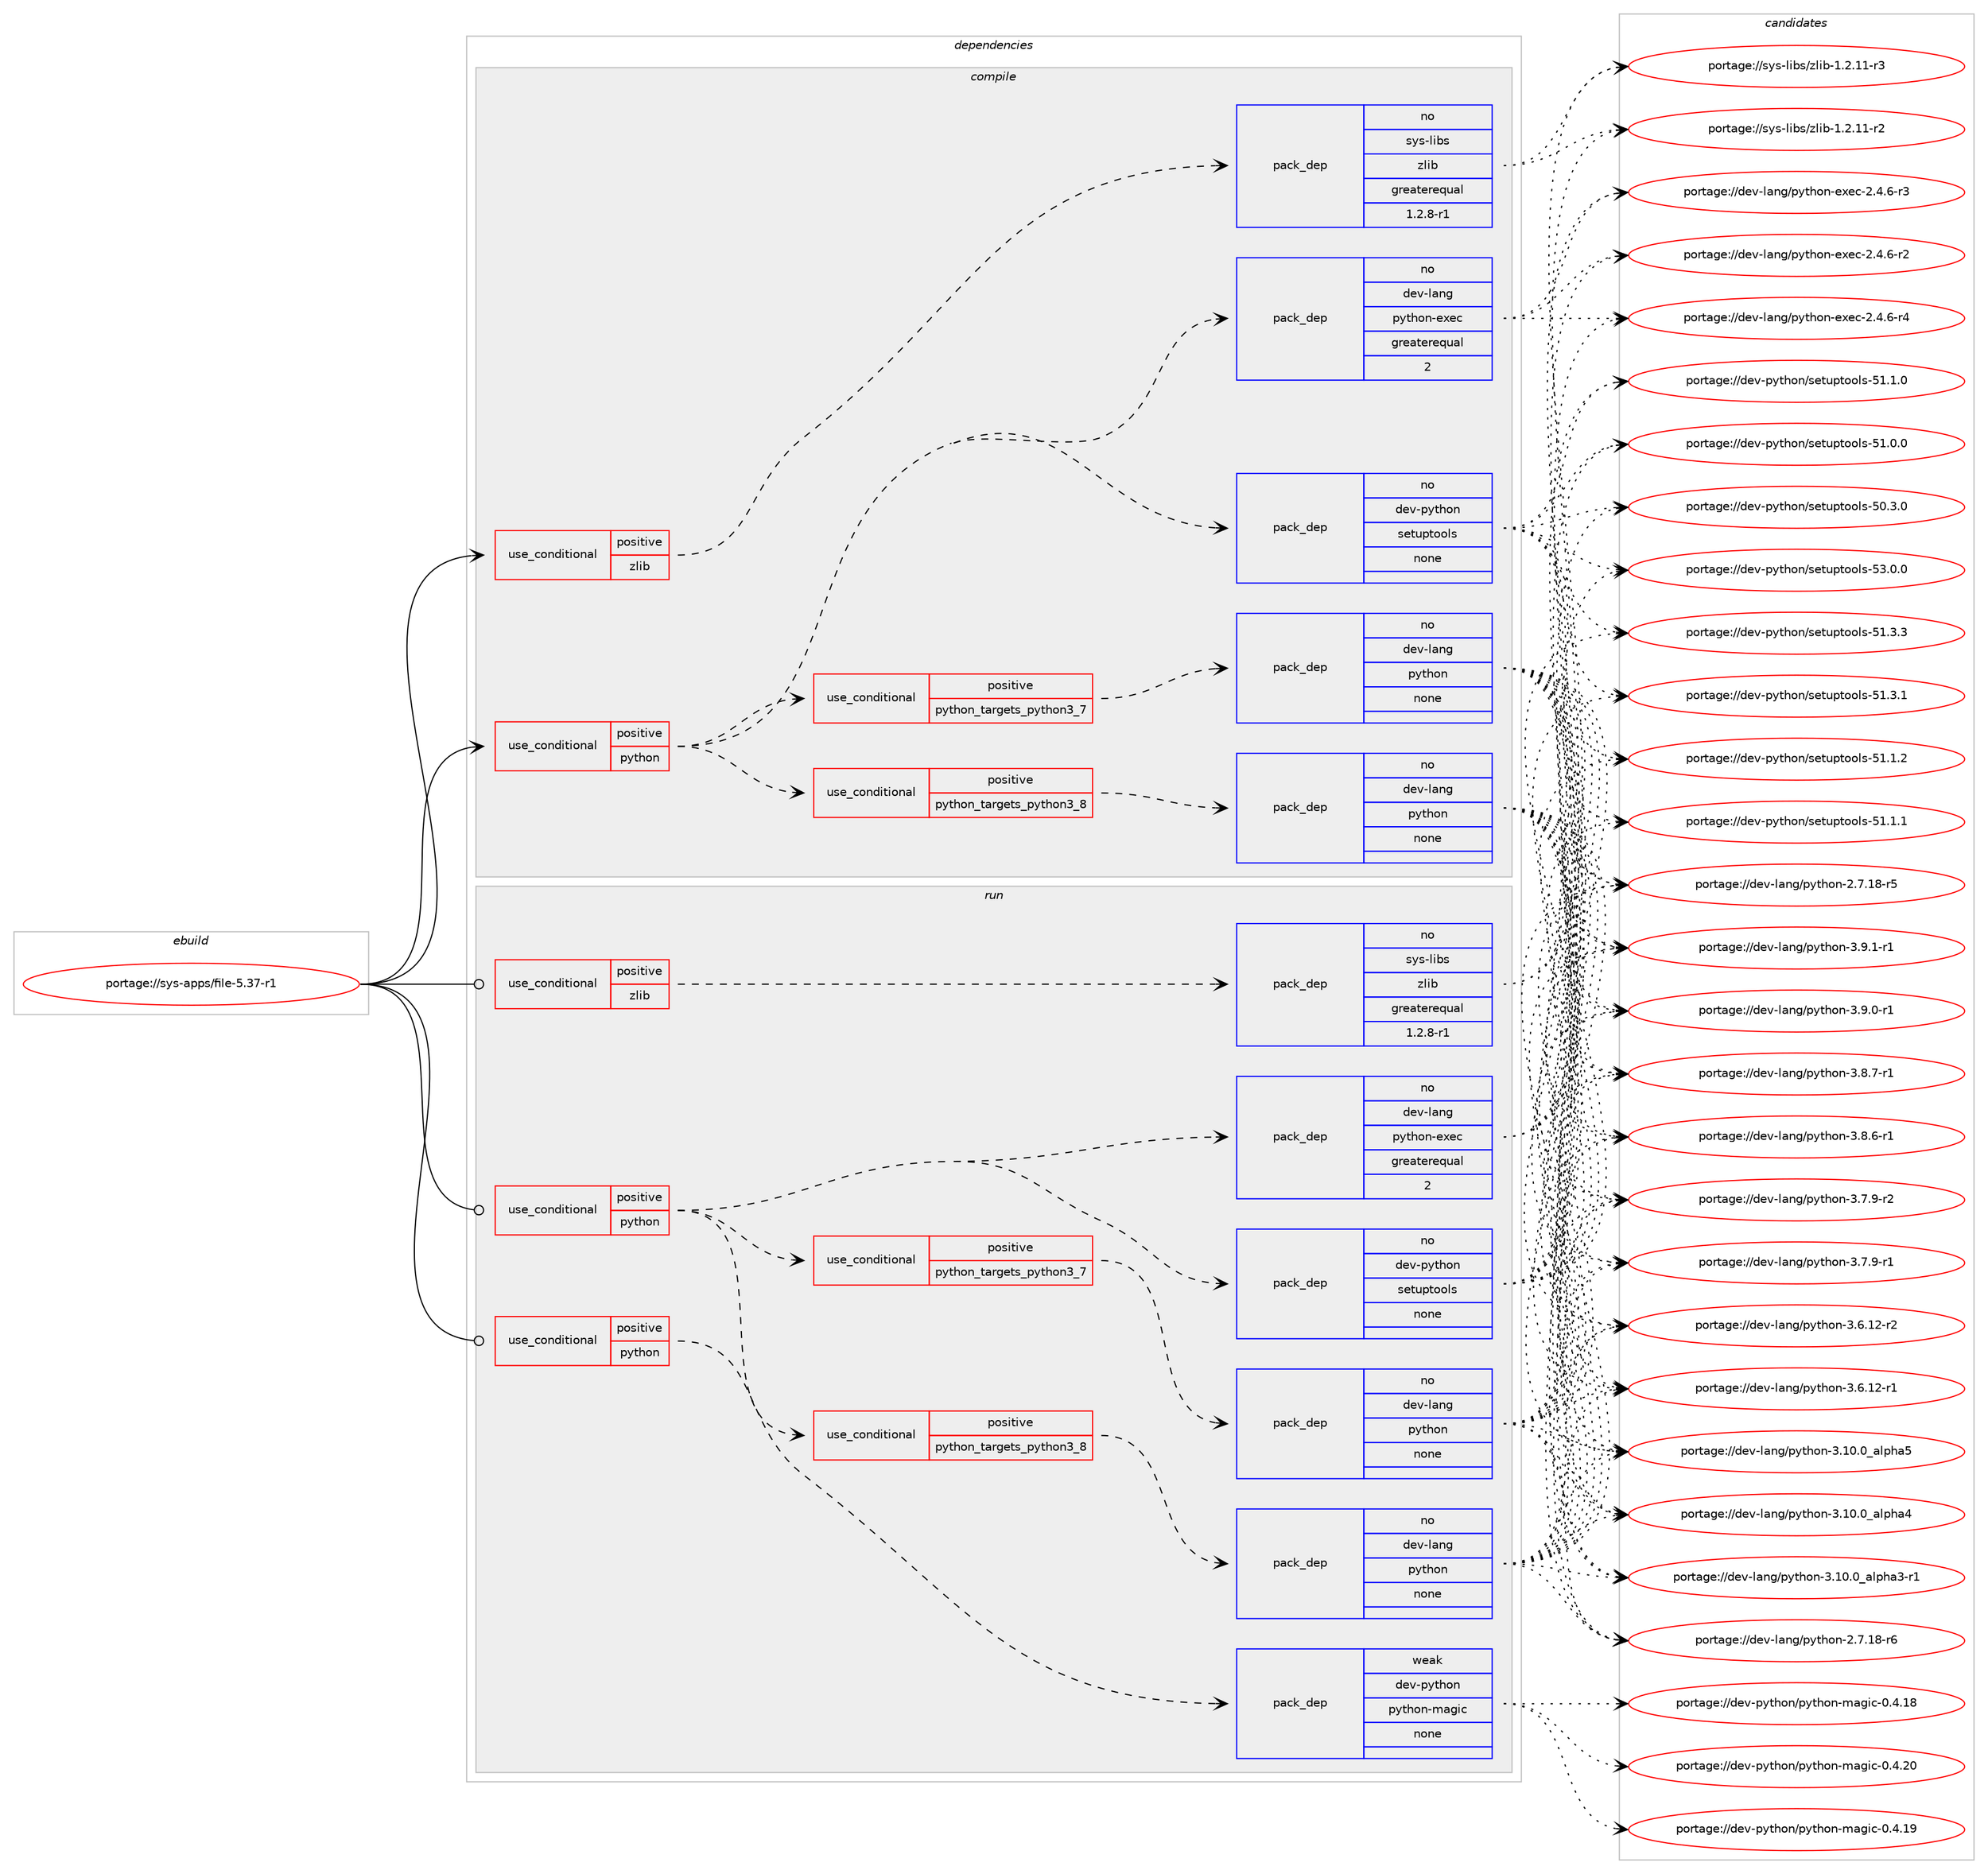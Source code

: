 digraph prolog {

# *************
# Graph options
# *************

newrank=true;
concentrate=true;
compound=true;
graph [rankdir=LR,fontname=Helvetica,fontsize=10,ranksep=1.5];#, ranksep=2.5, nodesep=0.2];
edge  [arrowhead=vee];
node  [fontname=Helvetica,fontsize=10];

# **********
# The ebuild
# **********

subgraph cluster_leftcol {
color=gray;
rank=same;
label=<<i>ebuild</i>>;
id [label="portage://sys-apps/file-5.37-r1", color=red, width=4, href="../sys-apps/file-5.37-r1.svg"];
}

# ****************
# The dependencies
# ****************

subgraph cluster_midcol {
color=gray;
label=<<i>dependencies</i>>;
subgraph cluster_compile {
fillcolor="#eeeeee";
style=filled;
label=<<i>compile</i>>;
subgraph cond4351 {
dependency14360 [label=<<TABLE BORDER="0" CELLBORDER="1" CELLSPACING="0" CELLPADDING="4"><TR><TD ROWSPAN="3" CELLPADDING="10">use_conditional</TD></TR><TR><TD>positive</TD></TR><TR><TD>python</TD></TR></TABLE>>, shape=none, color=red];
subgraph cond4352 {
dependency14361 [label=<<TABLE BORDER="0" CELLBORDER="1" CELLSPACING="0" CELLPADDING="4"><TR><TD ROWSPAN="3" CELLPADDING="10">use_conditional</TD></TR><TR><TD>positive</TD></TR><TR><TD>python_targets_python3_7</TD></TR></TABLE>>, shape=none, color=red];
subgraph pack9890 {
dependency14362 [label=<<TABLE BORDER="0" CELLBORDER="1" CELLSPACING="0" CELLPADDING="4" WIDTH="220"><TR><TD ROWSPAN="6" CELLPADDING="30">pack_dep</TD></TR><TR><TD WIDTH="110">no</TD></TR><TR><TD>dev-lang</TD></TR><TR><TD>python</TD></TR><TR><TD>none</TD></TR><TR><TD></TD></TR></TABLE>>, shape=none, color=blue];
}
dependency14361:e -> dependency14362:w [weight=20,style="dashed",arrowhead="vee"];
}
dependency14360:e -> dependency14361:w [weight=20,style="dashed",arrowhead="vee"];
subgraph cond4353 {
dependency14363 [label=<<TABLE BORDER="0" CELLBORDER="1" CELLSPACING="0" CELLPADDING="4"><TR><TD ROWSPAN="3" CELLPADDING="10">use_conditional</TD></TR><TR><TD>positive</TD></TR><TR><TD>python_targets_python3_8</TD></TR></TABLE>>, shape=none, color=red];
subgraph pack9891 {
dependency14364 [label=<<TABLE BORDER="0" CELLBORDER="1" CELLSPACING="0" CELLPADDING="4" WIDTH="220"><TR><TD ROWSPAN="6" CELLPADDING="30">pack_dep</TD></TR><TR><TD WIDTH="110">no</TD></TR><TR><TD>dev-lang</TD></TR><TR><TD>python</TD></TR><TR><TD>none</TD></TR><TR><TD></TD></TR></TABLE>>, shape=none, color=blue];
}
dependency14363:e -> dependency14364:w [weight=20,style="dashed",arrowhead="vee"];
}
dependency14360:e -> dependency14363:w [weight=20,style="dashed",arrowhead="vee"];
subgraph pack9892 {
dependency14365 [label=<<TABLE BORDER="0" CELLBORDER="1" CELLSPACING="0" CELLPADDING="4" WIDTH="220"><TR><TD ROWSPAN="6" CELLPADDING="30">pack_dep</TD></TR><TR><TD WIDTH="110">no</TD></TR><TR><TD>dev-lang</TD></TR><TR><TD>python-exec</TD></TR><TR><TD>greaterequal</TD></TR><TR><TD>2</TD></TR></TABLE>>, shape=none, color=blue];
}
dependency14360:e -> dependency14365:w [weight=20,style="dashed",arrowhead="vee"];
subgraph pack9893 {
dependency14366 [label=<<TABLE BORDER="0" CELLBORDER="1" CELLSPACING="0" CELLPADDING="4" WIDTH="220"><TR><TD ROWSPAN="6" CELLPADDING="30">pack_dep</TD></TR><TR><TD WIDTH="110">no</TD></TR><TR><TD>dev-python</TD></TR><TR><TD>setuptools</TD></TR><TR><TD>none</TD></TR><TR><TD></TD></TR></TABLE>>, shape=none, color=blue];
}
dependency14360:e -> dependency14366:w [weight=20,style="dashed",arrowhead="vee"];
}
id:e -> dependency14360:w [weight=20,style="solid",arrowhead="vee"];
subgraph cond4354 {
dependency14367 [label=<<TABLE BORDER="0" CELLBORDER="1" CELLSPACING="0" CELLPADDING="4"><TR><TD ROWSPAN="3" CELLPADDING="10">use_conditional</TD></TR><TR><TD>positive</TD></TR><TR><TD>zlib</TD></TR></TABLE>>, shape=none, color=red];
subgraph pack9894 {
dependency14368 [label=<<TABLE BORDER="0" CELLBORDER="1" CELLSPACING="0" CELLPADDING="4" WIDTH="220"><TR><TD ROWSPAN="6" CELLPADDING="30">pack_dep</TD></TR><TR><TD WIDTH="110">no</TD></TR><TR><TD>sys-libs</TD></TR><TR><TD>zlib</TD></TR><TR><TD>greaterequal</TD></TR><TR><TD>1.2.8-r1</TD></TR></TABLE>>, shape=none, color=blue];
}
dependency14367:e -> dependency14368:w [weight=20,style="dashed",arrowhead="vee"];
}
id:e -> dependency14367:w [weight=20,style="solid",arrowhead="vee"];
}
subgraph cluster_compileandrun {
fillcolor="#eeeeee";
style=filled;
label=<<i>compile and run</i>>;
}
subgraph cluster_run {
fillcolor="#eeeeee";
style=filled;
label=<<i>run</i>>;
subgraph cond4355 {
dependency14369 [label=<<TABLE BORDER="0" CELLBORDER="1" CELLSPACING="0" CELLPADDING="4"><TR><TD ROWSPAN="3" CELLPADDING="10">use_conditional</TD></TR><TR><TD>positive</TD></TR><TR><TD>python</TD></TR></TABLE>>, shape=none, color=red];
subgraph cond4356 {
dependency14370 [label=<<TABLE BORDER="0" CELLBORDER="1" CELLSPACING="0" CELLPADDING="4"><TR><TD ROWSPAN="3" CELLPADDING="10">use_conditional</TD></TR><TR><TD>positive</TD></TR><TR><TD>python_targets_python3_7</TD></TR></TABLE>>, shape=none, color=red];
subgraph pack9895 {
dependency14371 [label=<<TABLE BORDER="0" CELLBORDER="1" CELLSPACING="0" CELLPADDING="4" WIDTH="220"><TR><TD ROWSPAN="6" CELLPADDING="30">pack_dep</TD></TR><TR><TD WIDTH="110">no</TD></TR><TR><TD>dev-lang</TD></TR><TR><TD>python</TD></TR><TR><TD>none</TD></TR><TR><TD></TD></TR></TABLE>>, shape=none, color=blue];
}
dependency14370:e -> dependency14371:w [weight=20,style="dashed",arrowhead="vee"];
}
dependency14369:e -> dependency14370:w [weight=20,style="dashed",arrowhead="vee"];
subgraph cond4357 {
dependency14372 [label=<<TABLE BORDER="0" CELLBORDER="1" CELLSPACING="0" CELLPADDING="4"><TR><TD ROWSPAN="3" CELLPADDING="10">use_conditional</TD></TR><TR><TD>positive</TD></TR><TR><TD>python_targets_python3_8</TD></TR></TABLE>>, shape=none, color=red];
subgraph pack9896 {
dependency14373 [label=<<TABLE BORDER="0" CELLBORDER="1" CELLSPACING="0" CELLPADDING="4" WIDTH="220"><TR><TD ROWSPAN="6" CELLPADDING="30">pack_dep</TD></TR><TR><TD WIDTH="110">no</TD></TR><TR><TD>dev-lang</TD></TR><TR><TD>python</TD></TR><TR><TD>none</TD></TR><TR><TD></TD></TR></TABLE>>, shape=none, color=blue];
}
dependency14372:e -> dependency14373:w [weight=20,style="dashed",arrowhead="vee"];
}
dependency14369:e -> dependency14372:w [weight=20,style="dashed",arrowhead="vee"];
subgraph pack9897 {
dependency14374 [label=<<TABLE BORDER="0" CELLBORDER="1" CELLSPACING="0" CELLPADDING="4" WIDTH="220"><TR><TD ROWSPAN="6" CELLPADDING="30">pack_dep</TD></TR><TR><TD WIDTH="110">no</TD></TR><TR><TD>dev-lang</TD></TR><TR><TD>python-exec</TD></TR><TR><TD>greaterequal</TD></TR><TR><TD>2</TD></TR></TABLE>>, shape=none, color=blue];
}
dependency14369:e -> dependency14374:w [weight=20,style="dashed",arrowhead="vee"];
subgraph pack9898 {
dependency14375 [label=<<TABLE BORDER="0" CELLBORDER="1" CELLSPACING="0" CELLPADDING="4" WIDTH="220"><TR><TD ROWSPAN="6" CELLPADDING="30">pack_dep</TD></TR><TR><TD WIDTH="110">no</TD></TR><TR><TD>dev-python</TD></TR><TR><TD>setuptools</TD></TR><TR><TD>none</TD></TR><TR><TD></TD></TR></TABLE>>, shape=none, color=blue];
}
dependency14369:e -> dependency14375:w [weight=20,style="dashed",arrowhead="vee"];
}
id:e -> dependency14369:w [weight=20,style="solid",arrowhead="odot"];
subgraph cond4358 {
dependency14376 [label=<<TABLE BORDER="0" CELLBORDER="1" CELLSPACING="0" CELLPADDING="4"><TR><TD ROWSPAN="3" CELLPADDING="10">use_conditional</TD></TR><TR><TD>positive</TD></TR><TR><TD>python</TD></TR></TABLE>>, shape=none, color=red];
subgraph pack9899 {
dependency14377 [label=<<TABLE BORDER="0" CELLBORDER="1" CELLSPACING="0" CELLPADDING="4" WIDTH="220"><TR><TD ROWSPAN="6" CELLPADDING="30">pack_dep</TD></TR><TR><TD WIDTH="110">weak</TD></TR><TR><TD>dev-python</TD></TR><TR><TD>python-magic</TD></TR><TR><TD>none</TD></TR><TR><TD></TD></TR></TABLE>>, shape=none, color=blue];
}
dependency14376:e -> dependency14377:w [weight=20,style="dashed",arrowhead="vee"];
}
id:e -> dependency14376:w [weight=20,style="solid",arrowhead="odot"];
subgraph cond4359 {
dependency14378 [label=<<TABLE BORDER="0" CELLBORDER="1" CELLSPACING="0" CELLPADDING="4"><TR><TD ROWSPAN="3" CELLPADDING="10">use_conditional</TD></TR><TR><TD>positive</TD></TR><TR><TD>zlib</TD></TR></TABLE>>, shape=none, color=red];
subgraph pack9900 {
dependency14379 [label=<<TABLE BORDER="0" CELLBORDER="1" CELLSPACING="0" CELLPADDING="4" WIDTH="220"><TR><TD ROWSPAN="6" CELLPADDING="30">pack_dep</TD></TR><TR><TD WIDTH="110">no</TD></TR><TR><TD>sys-libs</TD></TR><TR><TD>zlib</TD></TR><TR><TD>greaterequal</TD></TR><TR><TD>1.2.8-r1</TD></TR></TABLE>>, shape=none, color=blue];
}
dependency14378:e -> dependency14379:w [weight=20,style="dashed",arrowhead="vee"];
}
id:e -> dependency14378:w [weight=20,style="solid",arrowhead="odot"];
}
}

# **************
# The candidates
# **************

subgraph cluster_choices {
rank=same;
color=gray;
label=<<i>candidates</i>>;

subgraph choice9890 {
color=black;
nodesep=1;
choice1001011184510897110103471121211161041111104551465746494511449 [label="portage://dev-lang/python-3.9.1-r1", color=red, width=4,href="../dev-lang/python-3.9.1-r1.svg"];
choice1001011184510897110103471121211161041111104551465746484511449 [label="portage://dev-lang/python-3.9.0-r1", color=red, width=4,href="../dev-lang/python-3.9.0-r1.svg"];
choice1001011184510897110103471121211161041111104551465646554511449 [label="portage://dev-lang/python-3.8.7-r1", color=red, width=4,href="../dev-lang/python-3.8.7-r1.svg"];
choice1001011184510897110103471121211161041111104551465646544511449 [label="portage://dev-lang/python-3.8.6-r1", color=red, width=4,href="../dev-lang/python-3.8.6-r1.svg"];
choice1001011184510897110103471121211161041111104551465546574511450 [label="portage://dev-lang/python-3.7.9-r2", color=red, width=4,href="../dev-lang/python-3.7.9-r2.svg"];
choice1001011184510897110103471121211161041111104551465546574511449 [label="portage://dev-lang/python-3.7.9-r1", color=red, width=4,href="../dev-lang/python-3.7.9-r1.svg"];
choice100101118451089711010347112121116104111110455146544649504511450 [label="portage://dev-lang/python-3.6.12-r2", color=red, width=4,href="../dev-lang/python-3.6.12-r2.svg"];
choice100101118451089711010347112121116104111110455146544649504511449 [label="portage://dev-lang/python-3.6.12-r1", color=red, width=4,href="../dev-lang/python-3.6.12-r1.svg"];
choice1001011184510897110103471121211161041111104551464948464895971081121049753 [label="portage://dev-lang/python-3.10.0_alpha5", color=red, width=4,href="../dev-lang/python-3.10.0_alpha5.svg"];
choice1001011184510897110103471121211161041111104551464948464895971081121049752 [label="portage://dev-lang/python-3.10.0_alpha4", color=red, width=4,href="../dev-lang/python-3.10.0_alpha4.svg"];
choice10010111845108971101034711212111610411111045514649484648959710811210497514511449 [label="portage://dev-lang/python-3.10.0_alpha3-r1", color=red, width=4,href="../dev-lang/python-3.10.0_alpha3-r1.svg"];
choice100101118451089711010347112121116104111110455046554649564511454 [label="portage://dev-lang/python-2.7.18-r6", color=red, width=4,href="../dev-lang/python-2.7.18-r6.svg"];
choice100101118451089711010347112121116104111110455046554649564511453 [label="portage://dev-lang/python-2.7.18-r5", color=red, width=4,href="../dev-lang/python-2.7.18-r5.svg"];
dependency14362:e -> choice1001011184510897110103471121211161041111104551465746494511449:w [style=dotted,weight="100"];
dependency14362:e -> choice1001011184510897110103471121211161041111104551465746484511449:w [style=dotted,weight="100"];
dependency14362:e -> choice1001011184510897110103471121211161041111104551465646554511449:w [style=dotted,weight="100"];
dependency14362:e -> choice1001011184510897110103471121211161041111104551465646544511449:w [style=dotted,weight="100"];
dependency14362:e -> choice1001011184510897110103471121211161041111104551465546574511450:w [style=dotted,weight="100"];
dependency14362:e -> choice1001011184510897110103471121211161041111104551465546574511449:w [style=dotted,weight="100"];
dependency14362:e -> choice100101118451089711010347112121116104111110455146544649504511450:w [style=dotted,weight="100"];
dependency14362:e -> choice100101118451089711010347112121116104111110455146544649504511449:w [style=dotted,weight="100"];
dependency14362:e -> choice1001011184510897110103471121211161041111104551464948464895971081121049753:w [style=dotted,weight="100"];
dependency14362:e -> choice1001011184510897110103471121211161041111104551464948464895971081121049752:w [style=dotted,weight="100"];
dependency14362:e -> choice10010111845108971101034711212111610411111045514649484648959710811210497514511449:w [style=dotted,weight="100"];
dependency14362:e -> choice100101118451089711010347112121116104111110455046554649564511454:w [style=dotted,weight="100"];
dependency14362:e -> choice100101118451089711010347112121116104111110455046554649564511453:w [style=dotted,weight="100"];
}
subgraph choice9891 {
color=black;
nodesep=1;
choice1001011184510897110103471121211161041111104551465746494511449 [label="portage://dev-lang/python-3.9.1-r1", color=red, width=4,href="../dev-lang/python-3.9.1-r1.svg"];
choice1001011184510897110103471121211161041111104551465746484511449 [label="portage://dev-lang/python-3.9.0-r1", color=red, width=4,href="../dev-lang/python-3.9.0-r1.svg"];
choice1001011184510897110103471121211161041111104551465646554511449 [label="portage://dev-lang/python-3.8.7-r1", color=red, width=4,href="../dev-lang/python-3.8.7-r1.svg"];
choice1001011184510897110103471121211161041111104551465646544511449 [label="portage://dev-lang/python-3.8.6-r1", color=red, width=4,href="../dev-lang/python-3.8.6-r1.svg"];
choice1001011184510897110103471121211161041111104551465546574511450 [label="portage://dev-lang/python-3.7.9-r2", color=red, width=4,href="../dev-lang/python-3.7.9-r2.svg"];
choice1001011184510897110103471121211161041111104551465546574511449 [label="portage://dev-lang/python-3.7.9-r1", color=red, width=4,href="../dev-lang/python-3.7.9-r1.svg"];
choice100101118451089711010347112121116104111110455146544649504511450 [label="portage://dev-lang/python-3.6.12-r2", color=red, width=4,href="../dev-lang/python-3.6.12-r2.svg"];
choice100101118451089711010347112121116104111110455146544649504511449 [label="portage://dev-lang/python-3.6.12-r1", color=red, width=4,href="../dev-lang/python-3.6.12-r1.svg"];
choice1001011184510897110103471121211161041111104551464948464895971081121049753 [label="portage://dev-lang/python-3.10.0_alpha5", color=red, width=4,href="../dev-lang/python-3.10.0_alpha5.svg"];
choice1001011184510897110103471121211161041111104551464948464895971081121049752 [label="portage://dev-lang/python-3.10.0_alpha4", color=red, width=4,href="../dev-lang/python-3.10.0_alpha4.svg"];
choice10010111845108971101034711212111610411111045514649484648959710811210497514511449 [label="portage://dev-lang/python-3.10.0_alpha3-r1", color=red, width=4,href="../dev-lang/python-3.10.0_alpha3-r1.svg"];
choice100101118451089711010347112121116104111110455046554649564511454 [label="portage://dev-lang/python-2.7.18-r6", color=red, width=4,href="../dev-lang/python-2.7.18-r6.svg"];
choice100101118451089711010347112121116104111110455046554649564511453 [label="portage://dev-lang/python-2.7.18-r5", color=red, width=4,href="../dev-lang/python-2.7.18-r5.svg"];
dependency14364:e -> choice1001011184510897110103471121211161041111104551465746494511449:w [style=dotted,weight="100"];
dependency14364:e -> choice1001011184510897110103471121211161041111104551465746484511449:w [style=dotted,weight="100"];
dependency14364:e -> choice1001011184510897110103471121211161041111104551465646554511449:w [style=dotted,weight="100"];
dependency14364:e -> choice1001011184510897110103471121211161041111104551465646544511449:w [style=dotted,weight="100"];
dependency14364:e -> choice1001011184510897110103471121211161041111104551465546574511450:w [style=dotted,weight="100"];
dependency14364:e -> choice1001011184510897110103471121211161041111104551465546574511449:w [style=dotted,weight="100"];
dependency14364:e -> choice100101118451089711010347112121116104111110455146544649504511450:w [style=dotted,weight="100"];
dependency14364:e -> choice100101118451089711010347112121116104111110455146544649504511449:w [style=dotted,weight="100"];
dependency14364:e -> choice1001011184510897110103471121211161041111104551464948464895971081121049753:w [style=dotted,weight="100"];
dependency14364:e -> choice1001011184510897110103471121211161041111104551464948464895971081121049752:w [style=dotted,weight="100"];
dependency14364:e -> choice10010111845108971101034711212111610411111045514649484648959710811210497514511449:w [style=dotted,weight="100"];
dependency14364:e -> choice100101118451089711010347112121116104111110455046554649564511454:w [style=dotted,weight="100"];
dependency14364:e -> choice100101118451089711010347112121116104111110455046554649564511453:w [style=dotted,weight="100"];
}
subgraph choice9892 {
color=black;
nodesep=1;
choice10010111845108971101034711212111610411111045101120101994550465246544511452 [label="portage://dev-lang/python-exec-2.4.6-r4", color=red, width=4,href="../dev-lang/python-exec-2.4.6-r4.svg"];
choice10010111845108971101034711212111610411111045101120101994550465246544511451 [label="portage://dev-lang/python-exec-2.4.6-r3", color=red, width=4,href="../dev-lang/python-exec-2.4.6-r3.svg"];
choice10010111845108971101034711212111610411111045101120101994550465246544511450 [label="portage://dev-lang/python-exec-2.4.6-r2", color=red, width=4,href="../dev-lang/python-exec-2.4.6-r2.svg"];
dependency14365:e -> choice10010111845108971101034711212111610411111045101120101994550465246544511452:w [style=dotted,weight="100"];
dependency14365:e -> choice10010111845108971101034711212111610411111045101120101994550465246544511451:w [style=dotted,weight="100"];
dependency14365:e -> choice10010111845108971101034711212111610411111045101120101994550465246544511450:w [style=dotted,weight="100"];
}
subgraph choice9893 {
color=black;
nodesep=1;
choice100101118451121211161041111104711510111611711211611111110811545535146484648 [label="portage://dev-python/setuptools-53.0.0", color=red, width=4,href="../dev-python/setuptools-53.0.0.svg"];
choice100101118451121211161041111104711510111611711211611111110811545534946514651 [label="portage://dev-python/setuptools-51.3.3", color=red, width=4,href="../dev-python/setuptools-51.3.3.svg"];
choice100101118451121211161041111104711510111611711211611111110811545534946514649 [label="portage://dev-python/setuptools-51.3.1", color=red, width=4,href="../dev-python/setuptools-51.3.1.svg"];
choice100101118451121211161041111104711510111611711211611111110811545534946494650 [label="portage://dev-python/setuptools-51.1.2", color=red, width=4,href="../dev-python/setuptools-51.1.2.svg"];
choice100101118451121211161041111104711510111611711211611111110811545534946494649 [label="portage://dev-python/setuptools-51.1.1", color=red, width=4,href="../dev-python/setuptools-51.1.1.svg"];
choice100101118451121211161041111104711510111611711211611111110811545534946494648 [label="portage://dev-python/setuptools-51.1.0", color=red, width=4,href="../dev-python/setuptools-51.1.0.svg"];
choice100101118451121211161041111104711510111611711211611111110811545534946484648 [label="portage://dev-python/setuptools-51.0.0", color=red, width=4,href="../dev-python/setuptools-51.0.0.svg"];
choice100101118451121211161041111104711510111611711211611111110811545534846514648 [label="portage://dev-python/setuptools-50.3.0", color=red, width=4,href="../dev-python/setuptools-50.3.0.svg"];
dependency14366:e -> choice100101118451121211161041111104711510111611711211611111110811545535146484648:w [style=dotted,weight="100"];
dependency14366:e -> choice100101118451121211161041111104711510111611711211611111110811545534946514651:w [style=dotted,weight="100"];
dependency14366:e -> choice100101118451121211161041111104711510111611711211611111110811545534946514649:w [style=dotted,weight="100"];
dependency14366:e -> choice100101118451121211161041111104711510111611711211611111110811545534946494650:w [style=dotted,weight="100"];
dependency14366:e -> choice100101118451121211161041111104711510111611711211611111110811545534946494649:w [style=dotted,weight="100"];
dependency14366:e -> choice100101118451121211161041111104711510111611711211611111110811545534946494648:w [style=dotted,weight="100"];
dependency14366:e -> choice100101118451121211161041111104711510111611711211611111110811545534946484648:w [style=dotted,weight="100"];
dependency14366:e -> choice100101118451121211161041111104711510111611711211611111110811545534846514648:w [style=dotted,weight="100"];
}
subgraph choice9894 {
color=black;
nodesep=1;
choice11512111545108105981154712210810598454946504649494511451 [label="portage://sys-libs/zlib-1.2.11-r3", color=red, width=4,href="../sys-libs/zlib-1.2.11-r3.svg"];
choice11512111545108105981154712210810598454946504649494511450 [label="portage://sys-libs/zlib-1.2.11-r2", color=red, width=4,href="../sys-libs/zlib-1.2.11-r2.svg"];
dependency14368:e -> choice11512111545108105981154712210810598454946504649494511451:w [style=dotted,weight="100"];
dependency14368:e -> choice11512111545108105981154712210810598454946504649494511450:w [style=dotted,weight="100"];
}
subgraph choice9895 {
color=black;
nodesep=1;
choice1001011184510897110103471121211161041111104551465746494511449 [label="portage://dev-lang/python-3.9.1-r1", color=red, width=4,href="../dev-lang/python-3.9.1-r1.svg"];
choice1001011184510897110103471121211161041111104551465746484511449 [label="portage://dev-lang/python-3.9.0-r1", color=red, width=4,href="../dev-lang/python-3.9.0-r1.svg"];
choice1001011184510897110103471121211161041111104551465646554511449 [label="portage://dev-lang/python-3.8.7-r1", color=red, width=4,href="../dev-lang/python-3.8.7-r1.svg"];
choice1001011184510897110103471121211161041111104551465646544511449 [label="portage://dev-lang/python-3.8.6-r1", color=red, width=4,href="../dev-lang/python-3.8.6-r1.svg"];
choice1001011184510897110103471121211161041111104551465546574511450 [label="portage://dev-lang/python-3.7.9-r2", color=red, width=4,href="../dev-lang/python-3.7.9-r2.svg"];
choice1001011184510897110103471121211161041111104551465546574511449 [label="portage://dev-lang/python-3.7.9-r1", color=red, width=4,href="../dev-lang/python-3.7.9-r1.svg"];
choice100101118451089711010347112121116104111110455146544649504511450 [label="portage://dev-lang/python-3.6.12-r2", color=red, width=4,href="../dev-lang/python-3.6.12-r2.svg"];
choice100101118451089711010347112121116104111110455146544649504511449 [label="portage://dev-lang/python-3.6.12-r1", color=red, width=4,href="../dev-lang/python-3.6.12-r1.svg"];
choice1001011184510897110103471121211161041111104551464948464895971081121049753 [label="portage://dev-lang/python-3.10.0_alpha5", color=red, width=4,href="../dev-lang/python-3.10.0_alpha5.svg"];
choice1001011184510897110103471121211161041111104551464948464895971081121049752 [label="portage://dev-lang/python-3.10.0_alpha4", color=red, width=4,href="../dev-lang/python-3.10.0_alpha4.svg"];
choice10010111845108971101034711212111610411111045514649484648959710811210497514511449 [label="portage://dev-lang/python-3.10.0_alpha3-r1", color=red, width=4,href="../dev-lang/python-3.10.0_alpha3-r1.svg"];
choice100101118451089711010347112121116104111110455046554649564511454 [label="portage://dev-lang/python-2.7.18-r6", color=red, width=4,href="../dev-lang/python-2.7.18-r6.svg"];
choice100101118451089711010347112121116104111110455046554649564511453 [label="portage://dev-lang/python-2.7.18-r5", color=red, width=4,href="../dev-lang/python-2.7.18-r5.svg"];
dependency14371:e -> choice1001011184510897110103471121211161041111104551465746494511449:w [style=dotted,weight="100"];
dependency14371:e -> choice1001011184510897110103471121211161041111104551465746484511449:w [style=dotted,weight="100"];
dependency14371:e -> choice1001011184510897110103471121211161041111104551465646554511449:w [style=dotted,weight="100"];
dependency14371:e -> choice1001011184510897110103471121211161041111104551465646544511449:w [style=dotted,weight="100"];
dependency14371:e -> choice1001011184510897110103471121211161041111104551465546574511450:w [style=dotted,weight="100"];
dependency14371:e -> choice1001011184510897110103471121211161041111104551465546574511449:w [style=dotted,weight="100"];
dependency14371:e -> choice100101118451089711010347112121116104111110455146544649504511450:w [style=dotted,weight="100"];
dependency14371:e -> choice100101118451089711010347112121116104111110455146544649504511449:w [style=dotted,weight="100"];
dependency14371:e -> choice1001011184510897110103471121211161041111104551464948464895971081121049753:w [style=dotted,weight="100"];
dependency14371:e -> choice1001011184510897110103471121211161041111104551464948464895971081121049752:w [style=dotted,weight="100"];
dependency14371:e -> choice10010111845108971101034711212111610411111045514649484648959710811210497514511449:w [style=dotted,weight="100"];
dependency14371:e -> choice100101118451089711010347112121116104111110455046554649564511454:w [style=dotted,weight="100"];
dependency14371:e -> choice100101118451089711010347112121116104111110455046554649564511453:w [style=dotted,weight="100"];
}
subgraph choice9896 {
color=black;
nodesep=1;
choice1001011184510897110103471121211161041111104551465746494511449 [label="portage://dev-lang/python-3.9.1-r1", color=red, width=4,href="../dev-lang/python-3.9.1-r1.svg"];
choice1001011184510897110103471121211161041111104551465746484511449 [label="portage://dev-lang/python-3.9.0-r1", color=red, width=4,href="../dev-lang/python-3.9.0-r1.svg"];
choice1001011184510897110103471121211161041111104551465646554511449 [label="portage://dev-lang/python-3.8.7-r1", color=red, width=4,href="../dev-lang/python-3.8.7-r1.svg"];
choice1001011184510897110103471121211161041111104551465646544511449 [label="portage://dev-lang/python-3.8.6-r1", color=red, width=4,href="../dev-lang/python-3.8.6-r1.svg"];
choice1001011184510897110103471121211161041111104551465546574511450 [label="portage://dev-lang/python-3.7.9-r2", color=red, width=4,href="../dev-lang/python-3.7.9-r2.svg"];
choice1001011184510897110103471121211161041111104551465546574511449 [label="portage://dev-lang/python-3.7.9-r1", color=red, width=4,href="../dev-lang/python-3.7.9-r1.svg"];
choice100101118451089711010347112121116104111110455146544649504511450 [label="portage://dev-lang/python-3.6.12-r2", color=red, width=4,href="../dev-lang/python-3.6.12-r2.svg"];
choice100101118451089711010347112121116104111110455146544649504511449 [label="portage://dev-lang/python-3.6.12-r1", color=red, width=4,href="../dev-lang/python-3.6.12-r1.svg"];
choice1001011184510897110103471121211161041111104551464948464895971081121049753 [label="portage://dev-lang/python-3.10.0_alpha5", color=red, width=4,href="../dev-lang/python-3.10.0_alpha5.svg"];
choice1001011184510897110103471121211161041111104551464948464895971081121049752 [label="portage://dev-lang/python-3.10.0_alpha4", color=red, width=4,href="../dev-lang/python-3.10.0_alpha4.svg"];
choice10010111845108971101034711212111610411111045514649484648959710811210497514511449 [label="portage://dev-lang/python-3.10.0_alpha3-r1", color=red, width=4,href="../dev-lang/python-3.10.0_alpha3-r1.svg"];
choice100101118451089711010347112121116104111110455046554649564511454 [label="portage://dev-lang/python-2.7.18-r6", color=red, width=4,href="../dev-lang/python-2.7.18-r6.svg"];
choice100101118451089711010347112121116104111110455046554649564511453 [label="portage://dev-lang/python-2.7.18-r5", color=red, width=4,href="../dev-lang/python-2.7.18-r5.svg"];
dependency14373:e -> choice1001011184510897110103471121211161041111104551465746494511449:w [style=dotted,weight="100"];
dependency14373:e -> choice1001011184510897110103471121211161041111104551465746484511449:w [style=dotted,weight="100"];
dependency14373:e -> choice1001011184510897110103471121211161041111104551465646554511449:w [style=dotted,weight="100"];
dependency14373:e -> choice1001011184510897110103471121211161041111104551465646544511449:w [style=dotted,weight="100"];
dependency14373:e -> choice1001011184510897110103471121211161041111104551465546574511450:w [style=dotted,weight="100"];
dependency14373:e -> choice1001011184510897110103471121211161041111104551465546574511449:w [style=dotted,weight="100"];
dependency14373:e -> choice100101118451089711010347112121116104111110455146544649504511450:w [style=dotted,weight="100"];
dependency14373:e -> choice100101118451089711010347112121116104111110455146544649504511449:w [style=dotted,weight="100"];
dependency14373:e -> choice1001011184510897110103471121211161041111104551464948464895971081121049753:w [style=dotted,weight="100"];
dependency14373:e -> choice1001011184510897110103471121211161041111104551464948464895971081121049752:w [style=dotted,weight="100"];
dependency14373:e -> choice10010111845108971101034711212111610411111045514649484648959710811210497514511449:w [style=dotted,weight="100"];
dependency14373:e -> choice100101118451089711010347112121116104111110455046554649564511454:w [style=dotted,weight="100"];
dependency14373:e -> choice100101118451089711010347112121116104111110455046554649564511453:w [style=dotted,weight="100"];
}
subgraph choice9897 {
color=black;
nodesep=1;
choice10010111845108971101034711212111610411111045101120101994550465246544511452 [label="portage://dev-lang/python-exec-2.4.6-r4", color=red, width=4,href="../dev-lang/python-exec-2.4.6-r4.svg"];
choice10010111845108971101034711212111610411111045101120101994550465246544511451 [label="portage://dev-lang/python-exec-2.4.6-r3", color=red, width=4,href="../dev-lang/python-exec-2.4.6-r3.svg"];
choice10010111845108971101034711212111610411111045101120101994550465246544511450 [label="portage://dev-lang/python-exec-2.4.6-r2", color=red, width=4,href="../dev-lang/python-exec-2.4.6-r2.svg"];
dependency14374:e -> choice10010111845108971101034711212111610411111045101120101994550465246544511452:w [style=dotted,weight="100"];
dependency14374:e -> choice10010111845108971101034711212111610411111045101120101994550465246544511451:w [style=dotted,weight="100"];
dependency14374:e -> choice10010111845108971101034711212111610411111045101120101994550465246544511450:w [style=dotted,weight="100"];
}
subgraph choice9898 {
color=black;
nodesep=1;
choice100101118451121211161041111104711510111611711211611111110811545535146484648 [label="portage://dev-python/setuptools-53.0.0", color=red, width=4,href="../dev-python/setuptools-53.0.0.svg"];
choice100101118451121211161041111104711510111611711211611111110811545534946514651 [label="portage://dev-python/setuptools-51.3.3", color=red, width=4,href="../dev-python/setuptools-51.3.3.svg"];
choice100101118451121211161041111104711510111611711211611111110811545534946514649 [label="portage://dev-python/setuptools-51.3.1", color=red, width=4,href="../dev-python/setuptools-51.3.1.svg"];
choice100101118451121211161041111104711510111611711211611111110811545534946494650 [label="portage://dev-python/setuptools-51.1.2", color=red, width=4,href="../dev-python/setuptools-51.1.2.svg"];
choice100101118451121211161041111104711510111611711211611111110811545534946494649 [label="portage://dev-python/setuptools-51.1.1", color=red, width=4,href="../dev-python/setuptools-51.1.1.svg"];
choice100101118451121211161041111104711510111611711211611111110811545534946494648 [label="portage://dev-python/setuptools-51.1.0", color=red, width=4,href="../dev-python/setuptools-51.1.0.svg"];
choice100101118451121211161041111104711510111611711211611111110811545534946484648 [label="portage://dev-python/setuptools-51.0.0", color=red, width=4,href="../dev-python/setuptools-51.0.0.svg"];
choice100101118451121211161041111104711510111611711211611111110811545534846514648 [label="portage://dev-python/setuptools-50.3.0", color=red, width=4,href="../dev-python/setuptools-50.3.0.svg"];
dependency14375:e -> choice100101118451121211161041111104711510111611711211611111110811545535146484648:w [style=dotted,weight="100"];
dependency14375:e -> choice100101118451121211161041111104711510111611711211611111110811545534946514651:w [style=dotted,weight="100"];
dependency14375:e -> choice100101118451121211161041111104711510111611711211611111110811545534946514649:w [style=dotted,weight="100"];
dependency14375:e -> choice100101118451121211161041111104711510111611711211611111110811545534946494650:w [style=dotted,weight="100"];
dependency14375:e -> choice100101118451121211161041111104711510111611711211611111110811545534946494649:w [style=dotted,weight="100"];
dependency14375:e -> choice100101118451121211161041111104711510111611711211611111110811545534946494648:w [style=dotted,weight="100"];
dependency14375:e -> choice100101118451121211161041111104711510111611711211611111110811545534946484648:w [style=dotted,weight="100"];
dependency14375:e -> choice100101118451121211161041111104711510111611711211611111110811545534846514648:w [style=dotted,weight="100"];
}
subgraph choice9899 {
color=black;
nodesep=1;
choice100101118451121211161041111104711212111610411111045109971031059945484652465048 [label="portage://dev-python/python-magic-0.4.20", color=red, width=4,href="../dev-python/python-magic-0.4.20.svg"];
choice100101118451121211161041111104711212111610411111045109971031059945484652464957 [label="portage://dev-python/python-magic-0.4.19", color=red, width=4,href="../dev-python/python-magic-0.4.19.svg"];
choice100101118451121211161041111104711212111610411111045109971031059945484652464956 [label="portage://dev-python/python-magic-0.4.18", color=red, width=4,href="../dev-python/python-magic-0.4.18.svg"];
dependency14377:e -> choice100101118451121211161041111104711212111610411111045109971031059945484652465048:w [style=dotted,weight="100"];
dependency14377:e -> choice100101118451121211161041111104711212111610411111045109971031059945484652464957:w [style=dotted,weight="100"];
dependency14377:e -> choice100101118451121211161041111104711212111610411111045109971031059945484652464956:w [style=dotted,weight="100"];
}
subgraph choice9900 {
color=black;
nodesep=1;
choice11512111545108105981154712210810598454946504649494511451 [label="portage://sys-libs/zlib-1.2.11-r3", color=red, width=4,href="../sys-libs/zlib-1.2.11-r3.svg"];
choice11512111545108105981154712210810598454946504649494511450 [label="portage://sys-libs/zlib-1.2.11-r2", color=red, width=4,href="../sys-libs/zlib-1.2.11-r2.svg"];
dependency14379:e -> choice11512111545108105981154712210810598454946504649494511451:w [style=dotted,weight="100"];
dependency14379:e -> choice11512111545108105981154712210810598454946504649494511450:w [style=dotted,weight="100"];
}
}

}
